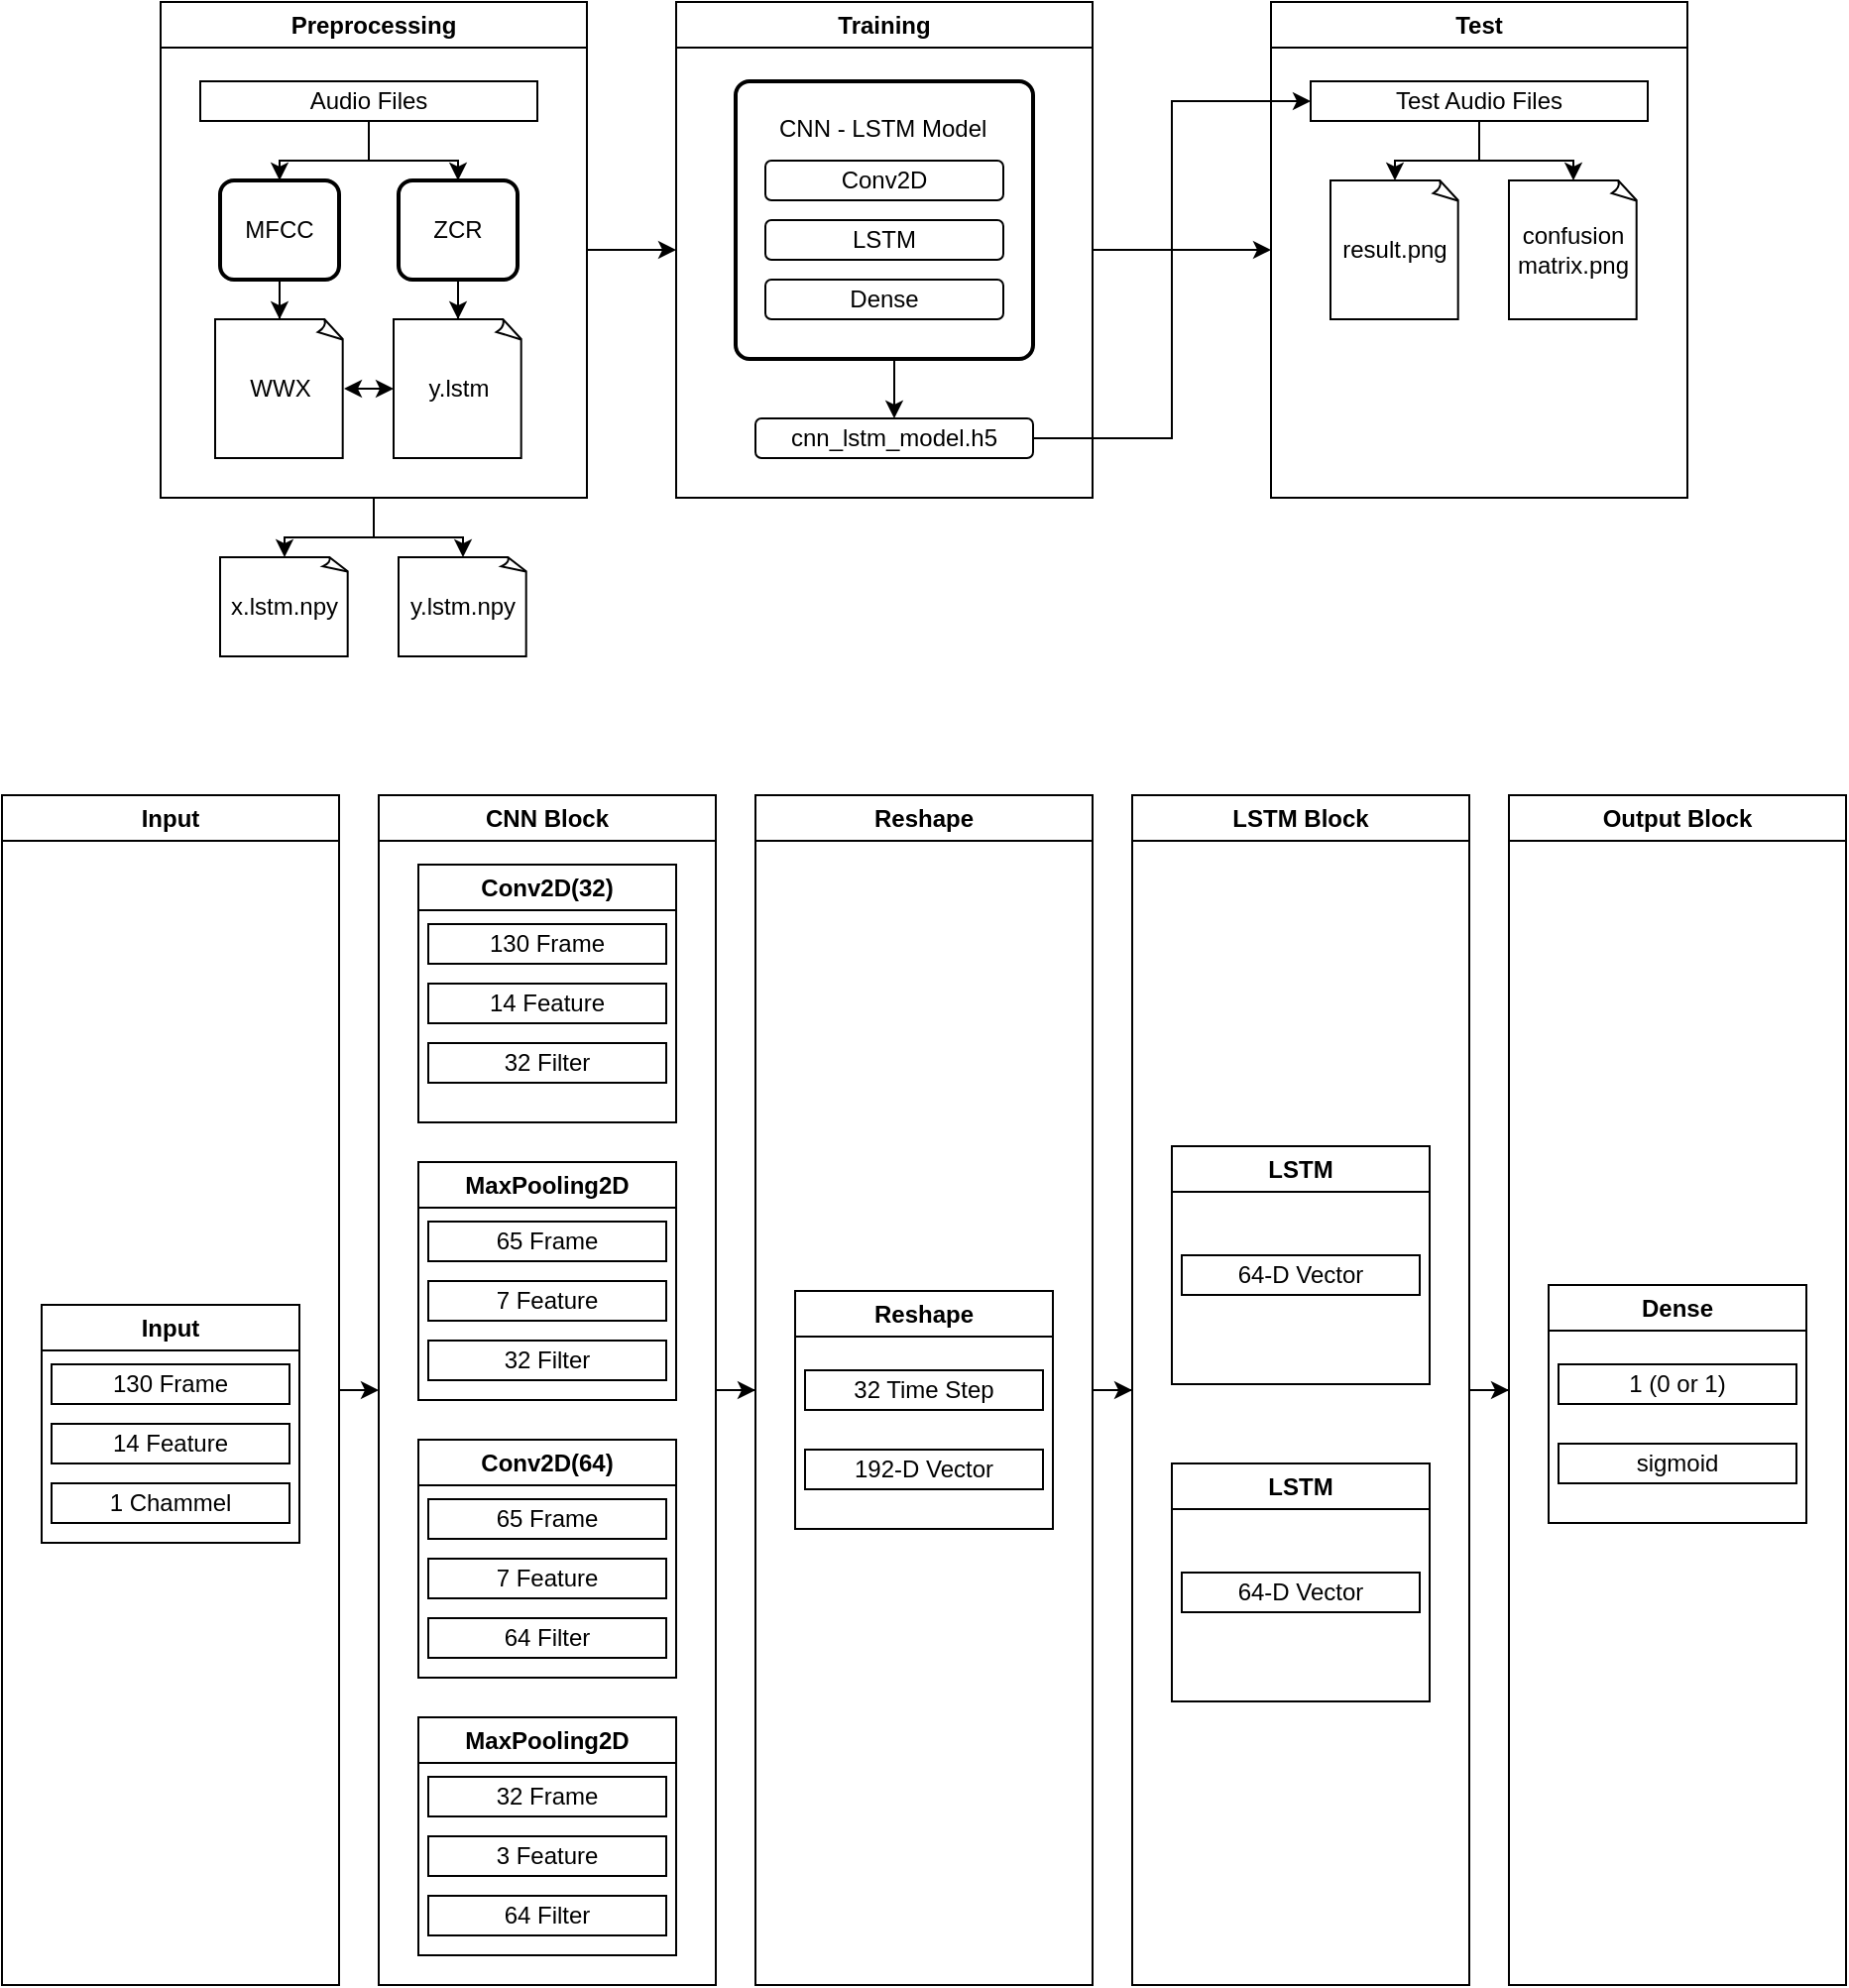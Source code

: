 <mxfile version="26.1.3">
  <diagram name="페이지-1" id="9-cdAhB8aXOJkVh96gsH">
    <mxGraphModel dx="1144" dy="971" grid="1" gridSize="10" guides="1" tooltips="1" connect="1" arrows="1" fold="1" page="1" pageScale="1" pageWidth="2336" pageHeight="1654" math="0" shadow="0">
      <root>
        <mxCell id="0" />
        <mxCell id="1" parent="0" />
        <mxCell id="8_V9FnS9CxTlf9Hmo8kw-62" style="edgeStyle=orthogonalEdgeStyle;rounded=0;orthogonalLoop=1;jettySize=auto;html=1;entryX=0;entryY=0.5;entryDx=0;entryDy=0;" edge="1" parent="1" source="8_V9FnS9CxTlf9Hmo8kw-3" target="8_V9FnS9CxTlf9Hmo8kw-38">
          <mxGeometry relative="1" as="geometry" />
        </mxCell>
        <mxCell id="8_V9FnS9CxTlf9Hmo8kw-3" value="Preprocessing" style="swimlane;whiteSpace=wrap;html=1;" vertex="1" parent="1">
          <mxGeometry x="130" y="110" width="215" height="250" as="geometry" />
        </mxCell>
        <mxCell id="8_V9FnS9CxTlf9Hmo8kw-22" style="edgeStyle=orthogonalEdgeStyle;rounded=0;orthogonalLoop=1;jettySize=auto;html=1;entryX=0.5;entryY=0;entryDx=0;entryDy=0;" edge="1" parent="8_V9FnS9CxTlf9Hmo8kw-3" source="8_V9FnS9CxTlf9Hmo8kw-7" target="8_V9FnS9CxTlf9Hmo8kw-16">
          <mxGeometry relative="1" as="geometry" />
        </mxCell>
        <mxCell id="8_V9FnS9CxTlf9Hmo8kw-23" style="edgeStyle=orthogonalEdgeStyle;rounded=0;orthogonalLoop=1;jettySize=auto;html=1;entryX=0.5;entryY=0;entryDx=0;entryDy=0;" edge="1" parent="8_V9FnS9CxTlf9Hmo8kw-3" source="8_V9FnS9CxTlf9Hmo8kw-7" target="8_V9FnS9CxTlf9Hmo8kw-17">
          <mxGeometry relative="1" as="geometry" />
        </mxCell>
        <mxCell id="8_V9FnS9CxTlf9Hmo8kw-7" value="Audio Files" style="rounded=0;whiteSpace=wrap;html=1;" vertex="1" parent="8_V9FnS9CxTlf9Hmo8kw-3">
          <mxGeometry x="20" y="40" width="170" height="20" as="geometry" />
        </mxCell>
        <mxCell id="8_V9FnS9CxTlf9Hmo8kw-16" value="MFCC" style="rounded=1;whiteSpace=wrap;html=1;absoluteArcSize=1;arcSize=14;strokeWidth=2;" vertex="1" parent="8_V9FnS9CxTlf9Hmo8kw-3">
          <mxGeometry x="30" y="90" width="60" height="50" as="geometry" />
        </mxCell>
        <mxCell id="8_V9FnS9CxTlf9Hmo8kw-17" value="ZCR" style="rounded=1;whiteSpace=wrap;html=1;absoluteArcSize=1;arcSize=14;strokeWidth=2;" vertex="1" parent="8_V9FnS9CxTlf9Hmo8kw-3">
          <mxGeometry x="120" y="90" width="60" height="50" as="geometry" />
        </mxCell>
        <mxCell id="8_V9FnS9CxTlf9Hmo8kw-24" value="WWX" style="whiteSpace=wrap;html=1;shape=mxgraph.basic.document" vertex="1" parent="8_V9FnS9CxTlf9Hmo8kw-3">
          <mxGeometry x="27.5" y="160" width="65" height="70" as="geometry" />
        </mxCell>
        <mxCell id="8_V9FnS9CxTlf9Hmo8kw-25" value="y.lstm" style="whiteSpace=wrap;html=1;shape=mxgraph.basic.document" vertex="1" parent="8_V9FnS9CxTlf9Hmo8kw-3">
          <mxGeometry x="117.5" y="160" width="65" height="70" as="geometry" />
        </mxCell>
        <mxCell id="8_V9FnS9CxTlf9Hmo8kw-26" style="edgeStyle=orthogonalEdgeStyle;rounded=0;orthogonalLoop=1;jettySize=auto;html=1;entryX=0.5;entryY=0;entryDx=0;entryDy=0;entryPerimeter=0;" edge="1" parent="8_V9FnS9CxTlf9Hmo8kw-3" source="8_V9FnS9CxTlf9Hmo8kw-16" target="8_V9FnS9CxTlf9Hmo8kw-24">
          <mxGeometry relative="1" as="geometry" />
        </mxCell>
        <mxCell id="8_V9FnS9CxTlf9Hmo8kw-28" style="edgeStyle=orthogonalEdgeStyle;rounded=0;orthogonalLoop=1;jettySize=auto;html=1;entryX=0.5;entryY=0;entryDx=0;entryDy=0;entryPerimeter=0;" edge="1" parent="8_V9FnS9CxTlf9Hmo8kw-3" source="8_V9FnS9CxTlf9Hmo8kw-17" target="8_V9FnS9CxTlf9Hmo8kw-25">
          <mxGeometry relative="1" as="geometry" />
        </mxCell>
        <mxCell id="8_V9FnS9CxTlf9Hmo8kw-34" value="" style="endArrow=classic;startArrow=classic;html=1;rounded=0;exitX=1;exitY=0.5;exitDx=0;exitDy=0;exitPerimeter=0;entryX=0;entryY=0.5;entryDx=0;entryDy=0;entryPerimeter=0;" edge="1" parent="8_V9FnS9CxTlf9Hmo8kw-3" source="8_V9FnS9CxTlf9Hmo8kw-24" target="8_V9FnS9CxTlf9Hmo8kw-25">
          <mxGeometry width="50" height="50" relative="1" as="geometry">
            <mxPoint x="170" y="290" as="sourcePoint" />
            <mxPoint x="220" y="240" as="targetPoint" />
          </mxGeometry>
        </mxCell>
        <mxCell id="8_V9FnS9CxTlf9Hmo8kw-35" value="x.lstm.npy" style="whiteSpace=wrap;html=1;shape=mxgraph.basic.document" vertex="1" parent="1">
          <mxGeometry x="160" y="390" width="65" height="50" as="geometry" />
        </mxCell>
        <mxCell id="8_V9FnS9CxTlf9Hmo8kw-36" value="y.lstm.npy" style="whiteSpace=wrap;html=1;shape=mxgraph.basic.document" vertex="1" parent="1">
          <mxGeometry x="250" y="390" width="65" height="50" as="geometry" />
        </mxCell>
        <mxCell id="8_V9FnS9CxTlf9Hmo8kw-88" style="edgeStyle=orthogonalEdgeStyle;rounded=0;orthogonalLoop=1;jettySize=auto;html=1;exitX=1;exitY=0.5;exitDx=0;exitDy=0;entryX=0;entryY=0.5;entryDx=0;entryDy=0;" edge="1" parent="1" source="8_V9FnS9CxTlf9Hmo8kw-38" target="8_V9FnS9CxTlf9Hmo8kw-80">
          <mxGeometry relative="1" as="geometry" />
        </mxCell>
        <mxCell id="8_V9FnS9CxTlf9Hmo8kw-38" value="Training" style="swimlane;whiteSpace=wrap;html=1;" vertex="1" parent="1">
          <mxGeometry x="390" y="110" width="210" height="250" as="geometry" />
        </mxCell>
        <mxCell id="8_V9FnS9CxTlf9Hmo8kw-60" style="edgeStyle=orthogonalEdgeStyle;rounded=0;orthogonalLoop=1;jettySize=auto;html=1;exitX=0.5;exitY=1;exitDx=0;exitDy=0;entryX=0.5;entryY=0;entryDx=0;entryDy=0;" edge="1" parent="8_V9FnS9CxTlf9Hmo8kw-38" source="8_V9FnS9CxTlf9Hmo8kw-53" target="8_V9FnS9CxTlf9Hmo8kw-59">
          <mxGeometry relative="1" as="geometry" />
        </mxCell>
        <mxCell id="8_V9FnS9CxTlf9Hmo8kw-53" value="" style="rounded=1;whiteSpace=wrap;html=1;absoluteArcSize=1;arcSize=14;strokeWidth=2;align=center;" vertex="1" parent="8_V9FnS9CxTlf9Hmo8kw-38">
          <mxGeometry x="30" y="40" width="150" height="140" as="geometry" />
        </mxCell>
        <mxCell id="8_V9FnS9CxTlf9Hmo8kw-54" value="Conv2D" style="rounded=1;whiteSpace=wrap;html=1;" vertex="1" parent="8_V9FnS9CxTlf9Hmo8kw-38">
          <mxGeometry x="45" y="80" width="120" height="20" as="geometry" />
        </mxCell>
        <UserObject label="&lt;div style=&quot;text-align: center;&quot;&gt;&lt;span style=&quot;background-color: transparent; color: light-dark(rgb(0, 0, 0), rgb(255, 255, 255));&quot;&gt;CNN - LSTM Model&lt;/span&gt;&lt;/div&gt;" link="&lt;span style=&quot;color: rgb(0, 0, 0); font-family: Helvetica; font-size: 12px; font-style: normal; font-variant-ligatures: normal; font-variant-caps: normal; font-weight: 400; letter-spacing: normal; orphans: 2; text-align: center; text-indent: 0px; text-transform: none; widows: 2; word-spacing: 0px; -webkit-text-stroke-width: 0px; white-space: normal; background-color: rgb(251, 251, 251); text-decoration-thickness: initial; text-decoration-style: initial; text-decoration-color: initial; display: inline !important; float: none;&quot;&gt;y.lstm.npy&lt;/span&gt;" id="8_V9FnS9CxTlf9Hmo8kw-56">
          <mxCell style="text;whiteSpace=wrap;html=1;" vertex="1" parent="8_V9FnS9CxTlf9Hmo8kw-38">
            <mxGeometry x="50" y="50" width="110" height="30" as="geometry" />
          </mxCell>
        </UserObject>
        <mxCell id="8_V9FnS9CxTlf9Hmo8kw-57" value="LSTM" style="rounded=1;whiteSpace=wrap;html=1;" vertex="1" parent="8_V9FnS9CxTlf9Hmo8kw-38">
          <mxGeometry x="45" y="110" width="120" height="20" as="geometry" />
        </mxCell>
        <mxCell id="8_V9FnS9CxTlf9Hmo8kw-58" value="Dense" style="rounded=1;whiteSpace=wrap;html=1;" vertex="1" parent="8_V9FnS9CxTlf9Hmo8kw-38">
          <mxGeometry x="45" y="140" width="120" height="20" as="geometry" />
        </mxCell>
        <mxCell id="8_V9FnS9CxTlf9Hmo8kw-59" value="cnn_lstm_model.h5" style="rounded=1;whiteSpace=wrap;html=1;" vertex="1" parent="8_V9FnS9CxTlf9Hmo8kw-38">
          <mxGeometry x="40" y="210" width="140" height="20" as="geometry" />
        </mxCell>
        <mxCell id="8_V9FnS9CxTlf9Hmo8kw-80" value="Test" style="swimlane;whiteSpace=wrap;html=1;" vertex="1" parent="1">
          <mxGeometry x="690" y="110" width="210" height="250" as="geometry" />
        </mxCell>
        <mxCell id="8_V9FnS9CxTlf9Hmo8kw-89" value="Test Audio Files" style="rounded=0;whiteSpace=wrap;html=1;" vertex="1" parent="8_V9FnS9CxTlf9Hmo8kw-80">
          <mxGeometry x="20" y="40" width="170" height="20" as="geometry" />
        </mxCell>
        <mxCell id="8_V9FnS9CxTlf9Hmo8kw-94" value="result.png" style="whiteSpace=wrap;html=1;shape=mxgraph.basic.document" vertex="1" parent="8_V9FnS9CxTlf9Hmo8kw-80">
          <mxGeometry x="30" y="90" width="65" height="70" as="geometry" />
        </mxCell>
        <mxCell id="8_V9FnS9CxTlf9Hmo8kw-95" value="confusion&lt;div&gt;matrix.png&lt;/div&gt;" style="whiteSpace=wrap;html=1;shape=mxgraph.basic.document" vertex="1" parent="8_V9FnS9CxTlf9Hmo8kw-80">
          <mxGeometry x="120" y="90" width="65" height="70" as="geometry" />
        </mxCell>
        <mxCell id="8_V9FnS9CxTlf9Hmo8kw-96" style="edgeStyle=orthogonalEdgeStyle;rounded=0;orthogonalLoop=1;jettySize=auto;html=1;exitX=0.5;exitY=1;exitDx=0;exitDy=0;entryX=0.5;entryY=0;entryDx=0;entryDy=0;entryPerimeter=0;" edge="1" parent="8_V9FnS9CxTlf9Hmo8kw-80" source="8_V9FnS9CxTlf9Hmo8kw-89" target="8_V9FnS9CxTlf9Hmo8kw-94">
          <mxGeometry relative="1" as="geometry" />
        </mxCell>
        <mxCell id="8_V9FnS9CxTlf9Hmo8kw-97" style="edgeStyle=orthogonalEdgeStyle;rounded=0;orthogonalLoop=1;jettySize=auto;html=1;entryX=0.5;entryY=0;entryDx=0;entryDy=0;entryPerimeter=0;" edge="1" parent="8_V9FnS9CxTlf9Hmo8kw-80" source="8_V9FnS9CxTlf9Hmo8kw-89" target="8_V9FnS9CxTlf9Hmo8kw-95">
          <mxGeometry relative="1" as="geometry" />
        </mxCell>
        <mxCell id="8_V9FnS9CxTlf9Hmo8kw-91" style="edgeStyle=orthogonalEdgeStyle;rounded=0;orthogonalLoop=1;jettySize=auto;html=1;entryX=0;entryY=0.5;entryDx=0;entryDy=0;" edge="1" parent="1" source="8_V9FnS9CxTlf9Hmo8kw-59" target="8_V9FnS9CxTlf9Hmo8kw-89">
          <mxGeometry relative="1" as="geometry" />
        </mxCell>
        <mxCell id="8_V9FnS9CxTlf9Hmo8kw-98" style="edgeStyle=orthogonalEdgeStyle;rounded=0;orthogonalLoop=1;jettySize=auto;html=1;entryX=0.5;entryY=0;entryDx=0;entryDy=0;entryPerimeter=0;" edge="1" parent="1" source="8_V9FnS9CxTlf9Hmo8kw-3" target="8_V9FnS9CxTlf9Hmo8kw-35">
          <mxGeometry relative="1" as="geometry" />
        </mxCell>
        <mxCell id="8_V9FnS9CxTlf9Hmo8kw-99" style="edgeStyle=orthogonalEdgeStyle;rounded=0;orthogonalLoop=1;jettySize=auto;html=1;entryX=0.5;entryY=0;entryDx=0;entryDy=0;entryPerimeter=0;" edge="1" parent="1" source="8_V9FnS9CxTlf9Hmo8kw-3" target="8_V9FnS9CxTlf9Hmo8kw-36">
          <mxGeometry relative="1" as="geometry" />
        </mxCell>
        <mxCell id="8_V9FnS9CxTlf9Hmo8kw-154" value="&lt;span class=&quot;notion-enable-hover&quot; data-token-index=&quot;0&quot;&gt;Conv2D(32)&lt;/span&gt;" style="swimlane;whiteSpace=wrap;html=1;" vertex="1" parent="1">
          <mxGeometry x="260" y="545" width="130" height="130" as="geometry" />
        </mxCell>
        <mxCell id="8_V9FnS9CxTlf9Hmo8kw-155" value="130 Frame" style="rounded=0;whiteSpace=wrap;html=1;" vertex="1" parent="8_V9FnS9CxTlf9Hmo8kw-154">
          <mxGeometry x="5" y="30" width="120" height="20" as="geometry" />
        </mxCell>
        <mxCell id="8_V9FnS9CxTlf9Hmo8kw-156" value="14 Feature" style="rounded=0;whiteSpace=wrap;html=1;" vertex="1" parent="8_V9FnS9CxTlf9Hmo8kw-154">
          <mxGeometry x="5" y="60" width="120" height="20" as="geometry" />
        </mxCell>
        <mxCell id="8_V9FnS9CxTlf9Hmo8kw-157" value="32 Filter" style="rounded=0;whiteSpace=wrap;html=1;" vertex="1" parent="8_V9FnS9CxTlf9Hmo8kw-154">
          <mxGeometry x="5" y="90" width="120" height="20" as="geometry" />
        </mxCell>
        <mxCell id="8_V9FnS9CxTlf9Hmo8kw-158" value="&lt;span class=&quot;notion-enable-hover&quot; data-token-index=&quot;0&quot;&gt;MaxPooling&lt;/span&gt;&lt;span class=&quot;notion-enable-hover&quot; data-token-index=&quot;0&quot;&gt;2D&lt;/span&gt;" style="swimlane;whiteSpace=wrap;html=1;" vertex="1" parent="1">
          <mxGeometry x="260" y="695" width="130" height="120" as="geometry" />
        </mxCell>
        <mxCell id="8_V9FnS9CxTlf9Hmo8kw-159" value="65 Frame" style="rounded=0;whiteSpace=wrap;html=1;" vertex="1" parent="8_V9FnS9CxTlf9Hmo8kw-158">
          <mxGeometry x="5" y="30" width="120" height="20" as="geometry" />
        </mxCell>
        <mxCell id="8_V9FnS9CxTlf9Hmo8kw-160" value="7 Feature" style="rounded=0;whiteSpace=wrap;html=1;" vertex="1" parent="8_V9FnS9CxTlf9Hmo8kw-158">
          <mxGeometry x="5" y="60" width="120" height="20" as="geometry" />
        </mxCell>
        <mxCell id="8_V9FnS9CxTlf9Hmo8kw-161" value="32 Filter" style="rounded=0;whiteSpace=wrap;html=1;" vertex="1" parent="8_V9FnS9CxTlf9Hmo8kw-158">
          <mxGeometry x="5" y="90" width="120" height="20" as="geometry" />
        </mxCell>
        <mxCell id="8_V9FnS9CxTlf9Hmo8kw-162" value="Conv2D(64)" style="swimlane;whiteSpace=wrap;html=1;" vertex="1" parent="1">
          <mxGeometry x="260" y="835" width="130" height="120" as="geometry" />
        </mxCell>
        <mxCell id="8_V9FnS9CxTlf9Hmo8kw-163" value="65 Frame" style="rounded=0;whiteSpace=wrap;html=1;" vertex="1" parent="8_V9FnS9CxTlf9Hmo8kw-162">
          <mxGeometry x="5" y="30" width="120" height="20" as="geometry" />
        </mxCell>
        <mxCell id="8_V9FnS9CxTlf9Hmo8kw-164" value="7 Feature" style="rounded=0;whiteSpace=wrap;html=1;" vertex="1" parent="8_V9FnS9CxTlf9Hmo8kw-162">
          <mxGeometry x="5" y="60" width="120" height="20" as="geometry" />
        </mxCell>
        <mxCell id="8_V9FnS9CxTlf9Hmo8kw-165" value="64 Filter" style="rounded=0;whiteSpace=wrap;html=1;" vertex="1" parent="8_V9FnS9CxTlf9Hmo8kw-162">
          <mxGeometry x="5" y="90" width="120" height="20" as="geometry" />
        </mxCell>
        <mxCell id="8_V9FnS9CxTlf9Hmo8kw-166" value="&lt;span class=&quot;notion-enable-hover&quot; data-token-index=&quot;0&quot;&gt;MaxPooling&lt;/span&gt;&lt;span class=&quot;notion-enable-hover&quot; data-token-index=&quot;0&quot;&gt;2D&lt;/span&gt;" style="swimlane;whiteSpace=wrap;html=1;" vertex="1" parent="1">
          <mxGeometry x="260" y="975" width="130" height="120" as="geometry" />
        </mxCell>
        <mxCell id="8_V9FnS9CxTlf9Hmo8kw-167" value="32 Frame" style="rounded=0;whiteSpace=wrap;html=1;" vertex="1" parent="8_V9FnS9CxTlf9Hmo8kw-166">
          <mxGeometry x="5" y="30" width="120" height="20" as="geometry" />
        </mxCell>
        <mxCell id="8_V9FnS9CxTlf9Hmo8kw-168" value="3 Feature" style="rounded=0;whiteSpace=wrap;html=1;" vertex="1" parent="8_V9FnS9CxTlf9Hmo8kw-166">
          <mxGeometry x="5" y="60" width="120" height="20" as="geometry" />
        </mxCell>
        <mxCell id="8_V9FnS9CxTlf9Hmo8kw-169" value="64 Filter" style="rounded=0;whiteSpace=wrap;html=1;" vertex="1" parent="8_V9FnS9CxTlf9Hmo8kw-166">
          <mxGeometry x="5" y="90" width="120" height="20" as="geometry" />
        </mxCell>
        <mxCell id="8_V9FnS9CxTlf9Hmo8kw-179" value="LSTM" style="swimlane;whiteSpace=wrap;html=1;" vertex="1" parent="1">
          <mxGeometry x="640" y="687" width="130" height="120" as="geometry" />
        </mxCell>
        <mxCell id="8_V9FnS9CxTlf9Hmo8kw-180" value="64-D Vector" style="rounded=0;whiteSpace=wrap;html=1;" vertex="1" parent="8_V9FnS9CxTlf9Hmo8kw-179">
          <mxGeometry x="5" y="55" width="120" height="20" as="geometry" />
        </mxCell>
        <mxCell id="8_V9FnS9CxTlf9Hmo8kw-182" value="LSTM" style="swimlane;whiteSpace=wrap;html=1;" vertex="1" parent="1">
          <mxGeometry x="640" y="847" width="130" height="120" as="geometry" />
        </mxCell>
        <mxCell id="8_V9FnS9CxTlf9Hmo8kw-183" value="64-D Vector" style="rounded=0;whiteSpace=wrap;html=1;" vertex="1" parent="8_V9FnS9CxTlf9Hmo8kw-182">
          <mxGeometry x="5" y="55" width="120" height="20" as="geometry" />
        </mxCell>
        <mxCell id="8_V9FnS9CxTlf9Hmo8kw-194" style="edgeStyle=orthogonalEdgeStyle;rounded=0;orthogonalLoop=1;jettySize=auto;html=1;exitX=1;exitY=0.5;exitDx=0;exitDy=0;entryX=0;entryY=0.5;entryDx=0;entryDy=0;" edge="1" parent="1" source="8_V9FnS9CxTlf9Hmo8kw-189" target="8_V9FnS9CxTlf9Hmo8kw-190">
          <mxGeometry relative="1" as="geometry" />
        </mxCell>
        <mxCell id="8_V9FnS9CxTlf9Hmo8kw-189" value="Input" style="swimlane;whiteSpace=wrap;html=1;" vertex="1" parent="1">
          <mxGeometry x="50" y="510" width="170" height="600" as="geometry" />
        </mxCell>
        <mxCell id="8_V9FnS9CxTlf9Hmo8kw-142" value="Input" style="swimlane;whiteSpace=wrap;html=1;" vertex="1" parent="8_V9FnS9CxTlf9Hmo8kw-189">
          <mxGeometry x="20" y="257" width="130" height="120" as="geometry" />
        </mxCell>
        <mxCell id="8_V9FnS9CxTlf9Hmo8kw-151" value="130 Frame" style="rounded=0;whiteSpace=wrap;html=1;" vertex="1" parent="8_V9FnS9CxTlf9Hmo8kw-142">
          <mxGeometry x="5" y="30" width="120" height="20" as="geometry" />
        </mxCell>
        <mxCell id="8_V9FnS9CxTlf9Hmo8kw-152" value="14 Feature" style="rounded=0;whiteSpace=wrap;html=1;" vertex="1" parent="8_V9FnS9CxTlf9Hmo8kw-142">
          <mxGeometry x="5" y="60" width="120" height="20" as="geometry" />
        </mxCell>
        <mxCell id="8_V9FnS9CxTlf9Hmo8kw-153" value="1 Chammel" style="rounded=0;whiteSpace=wrap;html=1;" vertex="1" parent="8_V9FnS9CxTlf9Hmo8kw-142">
          <mxGeometry x="5" y="90" width="120" height="20" as="geometry" />
        </mxCell>
        <mxCell id="8_V9FnS9CxTlf9Hmo8kw-195" style="edgeStyle=orthogonalEdgeStyle;rounded=0;orthogonalLoop=1;jettySize=auto;html=1;entryX=0;entryY=0.5;entryDx=0;entryDy=0;" edge="1" parent="1" source="8_V9FnS9CxTlf9Hmo8kw-190" target="8_V9FnS9CxTlf9Hmo8kw-191">
          <mxGeometry relative="1" as="geometry" />
        </mxCell>
        <mxCell id="8_V9FnS9CxTlf9Hmo8kw-190" value="CNN Block" style="swimlane;whiteSpace=wrap;html=1;" vertex="1" parent="1">
          <mxGeometry x="240" y="510" width="170" height="600" as="geometry" />
        </mxCell>
        <mxCell id="8_V9FnS9CxTlf9Hmo8kw-196" style="edgeStyle=orthogonalEdgeStyle;rounded=0;orthogonalLoop=1;jettySize=auto;html=1;entryX=0;entryY=0.5;entryDx=0;entryDy=0;" edge="1" parent="1" source="8_V9FnS9CxTlf9Hmo8kw-191" target="8_V9FnS9CxTlf9Hmo8kw-192">
          <mxGeometry relative="1" as="geometry" />
        </mxCell>
        <mxCell id="8_V9FnS9CxTlf9Hmo8kw-191" value="Reshape" style="swimlane;whiteSpace=wrap;html=1;" vertex="1" parent="1">
          <mxGeometry x="430" y="510" width="170" height="600" as="geometry" />
        </mxCell>
        <mxCell id="8_V9FnS9CxTlf9Hmo8kw-170" value="Reshape" style="swimlane;whiteSpace=wrap;html=1;" vertex="1" parent="8_V9FnS9CxTlf9Hmo8kw-191">
          <mxGeometry x="20" y="250" width="130" height="120" as="geometry" />
        </mxCell>
        <mxCell id="8_V9FnS9CxTlf9Hmo8kw-171" value="32 Time Step" style="rounded=0;whiteSpace=wrap;html=1;" vertex="1" parent="8_V9FnS9CxTlf9Hmo8kw-170">
          <mxGeometry x="5" y="40" width="120" height="20" as="geometry" />
        </mxCell>
        <mxCell id="8_V9FnS9CxTlf9Hmo8kw-172" value="192-D Vector" style="rounded=0;whiteSpace=wrap;html=1;" vertex="1" parent="8_V9FnS9CxTlf9Hmo8kw-170">
          <mxGeometry x="5" y="80" width="120" height="20" as="geometry" />
        </mxCell>
        <mxCell id="8_V9FnS9CxTlf9Hmo8kw-197" style="edgeStyle=orthogonalEdgeStyle;rounded=0;orthogonalLoop=1;jettySize=auto;html=1;entryX=0;entryY=0.5;entryDx=0;entryDy=0;" edge="1" parent="1" source="8_V9FnS9CxTlf9Hmo8kw-192" target="8_V9FnS9CxTlf9Hmo8kw-193">
          <mxGeometry relative="1" as="geometry" />
        </mxCell>
        <mxCell id="8_V9FnS9CxTlf9Hmo8kw-192" value="LSTM Block" style="swimlane;whiteSpace=wrap;html=1;" vertex="1" parent="1">
          <mxGeometry x="620" y="510" width="170" height="600" as="geometry" />
        </mxCell>
        <mxCell id="8_V9FnS9CxTlf9Hmo8kw-193" value="Output Block" style="swimlane;whiteSpace=wrap;html=1;" vertex="1" parent="1">
          <mxGeometry x="810" y="510" width="170" height="600" as="geometry" />
        </mxCell>
        <mxCell id="8_V9FnS9CxTlf9Hmo8kw-186" value="Dense" style="swimlane;whiteSpace=wrap;html=1;" vertex="1" parent="8_V9FnS9CxTlf9Hmo8kw-193">
          <mxGeometry x="20" y="247" width="130" height="120" as="geometry" />
        </mxCell>
        <mxCell id="8_V9FnS9CxTlf9Hmo8kw-187" value="1 (0 or 1)" style="rounded=0;whiteSpace=wrap;html=1;" vertex="1" parent="8_V9FnS9CxTlf9Hmo8kw-186">
          <mxGeometry x="5" y="40" width="120" height="20" as="geometry" />
        </mxCell>
        <mxCell id="8_V9FnS9CxTlf9Hmo8kw-188" value="sigmoid" style="rounded=0;whiteSpace=wrap;html=1;" vertex="1" parent="8_V9FnS9CxTlf9Hmo8kw-186">
          <mxGeometry x="5" y="80" width="120" height="20" as="geometry" />
        </mxCell>
      </root>
    </mxGraphModel>
  </diagram>
</mxfile>
